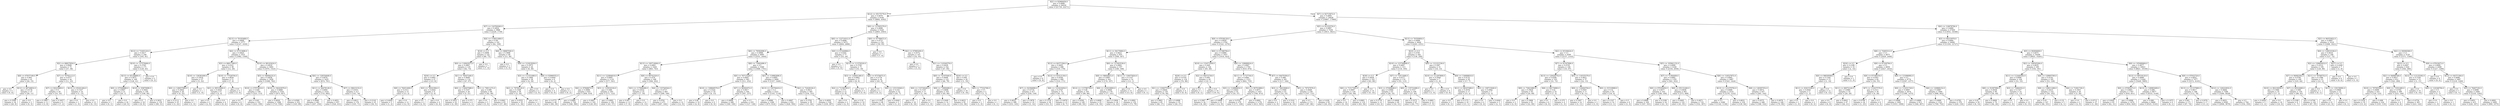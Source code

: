 digraph Tree {
node [shape=box] ;
0 [label="X[2] <= 82969456.0\ngini = 0.4999\nsamples = 44030\nvalue = [21759, 22271]"] ;
1 [label="X[12] <= 95175776.0\ngini = 0.4979\nsamples = 9194\nvalue = [4892, 4302]"] ;
0 -> 1 [labeldistance=2.5, labelangle=45, headlabel="True"] ;
2 [label="X[7] <= 124782040.0\ngini = 0.4924\nsamples = 3968\nvalue = [2229, 1739]"] ;
1 -> 2 ;
3 [label="X[13] <= 70193488.0\ngini = 0.4906\nsamples = 3777\nvalue = [2147, 1630]"] ;
2 -> 3 ;
4 [label="X[12] <= 71645120.0\ngini = 0.4417\nsamples = 246\nvalue = [165, 81]"] ;
3 -> 4 ;
5 [label="X[2] <= 68827856.0\ngini = 0.4999\nsamples = 75\nvalue = [37, 38]"] ;
4 -> 5 ;
6 [label="X[8] <= 67637168.0\ngini = 0.464\nsamples = 41\nvalue = [26, 15]"] ;
5 -> 6 ;
7 [label="gini = 0.0\nsamples = 4\nvalue = [0, 4]"] ;
6 -> 7 ;
8 [label="X[12] <= 68726832.0\ngini = 0.4178\nsamples = 37\nvalue = [26, 11]"] ;
6 -> 8 ;
9 [label="gini = 0.3599\nsamples = 34\nvalue = [26, 8]"] ;
8 -> 9 ;
10 [label="gini = 0.0\nsamples = 3\nvalue = [0, 3]"] ;
8 -> 10 ;
11 [label="X[7] <= 70792112.0\ngini = 0.4377\nsamples = 34\nvalue = [11, 23]"] ;
5 -> 11 ;
12 [label="X[7] <= 64225800.0\ngini = 0.5\nsamples = 20\nvalue = [10, 10]"] ;
11 -> 12 ;
13 [label="gini = 0.3967\nsamples = 11\nvalue = [3, 8]"] ;
12 -> 13 ;
14 [label="gini = 0.3457\nsamples = 9\nvalue = [7, 2]"] ;
12 -> 14 ;
15 [label="X[13] <= 65241264.0\ngini = 0.1327\nsamples = 14\nvalue = [1, 13]"] ;
11 -> 15 ;
16 [label="gini = 0.0\nsamples = 1\nvalue = [1, 0]"] ;
15 -> 16 ;
17 [label="gini = 0.0\nsamples = 13\nvalue = [0, 13]"] ;
15 -> 17 ;
18 [label="X[10] <= 137576464.0\ngini = 0.3765\nsamples = 171\nvalue = [128, 43]"] ;
4 -> 18 ;
19 [label="X[13] <= 65146860.0\ngini = 0.3675\nsamples = 169\nvalue = [128, 41]"] ;
18 -> 19 ;
20 [label="X[0] <= 67046888.0\ngini = 0.0907\nsamples = 21\nvalue = [20, 1]"] ;
19 -> 20 ;
21 [label="gini = 0.0\nsamples = 1\nvalue = [0, 1]"] ;
20 -> 21 ;
22 [label="gini = 0.0\nsamples = 20\nvalue = [20, 0]"] ;
20 -> 22 ;
23 [label="X[10] <= 93870696.0\ngini = 0.3944\nsamples = 148\nvalue = [108, 40]"] ;
19 -> 23 ;
24 [label="gini = 0.5\nsamples = 18\nvalue = [9, 9]"] ;
23 -> 24 ;
25 [label="gini = 0.3632\nsamples = 130\nvalue = [99, 31]"] ;
23 -> 25 ;
26 [label="gini = 0.0\nsamples = 2\nvalue = [0, 2]"] ;
18 -> 26 ;
27 [label="X[4] <= 67313696.0\ngini = 0.4925\nsamples = 3531\nvalue = [1982, 1549]"] ;
3 -> 27 ;
28 [label="X[3] <= 66617360.0\ngini = 0.4321\nsamples = 38\nvalue = [12, 26]"] ;
27 -> 28 ;
29 [label="X[10] <= 136381600.0\ngini = 0.3018\nsamples = 27\nvalue = [5, 22]"] ;
28 -> 29 ;
30 [label="X[0] <= 128057680.0\ngini = 0.2604\nsamples = 26\nvalue = [4, 22]"] ;
29 -> 30 ;
31 [label="gini = 0.2112\nsamples = 25\nvalue = [3, 22]"] ;
30 -> 31 ;
32 [label="gini = 0.0\nsamples = 1\nvalue = [1, 0]"] ;
30 -> 32 ;
33 [label="gini = 0.0\nsamples = 1\nvalue = [1, 0]"] ;
29 -> 33 ;
34 [label="X[10] <= 77528704.0\ngini = 0.4628\nsamples = 11\nvalue = [7, 4]"] ;
28 -> 34 ;
35 [label="X[3] <= 69510960.0\ngini = 0.4444\nsamples = 6\nvalue = [2, 4]"] ;
34 -> 35 ;
36 [label="gini = 0.0\nsamples = 2\nvalue = [2, 0]"] ;
35 -> 36 ;
37 [label="gini = 0.0\nsamples = 4\nvalue = [0, 4]"] ;
35 -> 37 ;
38 [label="gini = 0.0\nsamples = 5\nvalue = [5, 0]"] ;
34 -> 38 ;
39 [label="X[10] <= 99143424.0\ngini = 0.4918\nsamples = 3493\nvalue = [1970, 1523]"] ;
27 -> 39 ;
40 [label="X[5] <= 66094232.0\ngini = 0.4838\nsamples = 1858\nvalue = [1096, 762]"] ;
39 -> 40 ;
41 [label="X[10] <= 67974816.0\ngini = 0.449\nsamples = 338\nvalue = [223, 115]"] ;
40 -> 41 ;
42 [label="gini = 0.0\nsamples = 6\nvalue = [0, 6]"] ;
41 -> 42 ;
43 [label="gini = 0.441\nsamples = 332\nvalue = [223, 109]"] ;
41 -> 43 ;
44 [label="X[10] <= 94243976.0\ngini = 0.4889\nsamples = 1520\nvalue = [873, 647]"] ;
40 -> 44 ;
45 [label="gini = 0.4928\nsamples = 1268\nvalue = [710, 558]"] ;
44 -> 45 ;
46 [label="gini = 0.4569\nsamples = 252\nvalue = [163, 89]"] ;
44 -> 46 ;
47 [label="X[4] <= 128354648.0\ngini = 0.4976\nsamples = 1635\nvalue = [874, 761]"] ;
39 -> 47 ;
48 [label="X[11] <= 84478128.0\ngini = 0.4994\nsamples = 1418\nvalue = [733, 685]"] ;
47 -> 48 ;
49 [label="gini = 0.4948\nsamples = 461\nvalue = [207, 254]"] ;
48 -> 49 ;
50 [label="gini = 0.4951\nsamples = 957\nvalue = [526, 431]"] ;
48 -> 50 ;
51 [label="X[7] <= 88415152.0\ngini = 0.4551\nsamples = 217\nvalue = [141, 76]"] ;
47 -> 51 ;
52 [label="gini = 0.4813\nsamples = 176\nvalue = [105, 71]"] ;
51 -> 52 ;
53 [label="gini = 0.2142\nsamples = 41\nvalue = [36, 5]"] ;
51 -> 53 ;
54 [label="X[4] <= 110821488.0\ngini = 0.49\nsamples = 191\nvalue = [82, 109]"] ;
2 -> 54 ;
55 [label="X[16] <= 0.5\ngini = 0.4996\nsamples = 142\nvalue = [69, 73]"] ;
54 -> 55 ;
56 [label="X[0] <= 118043072.0\ngini = 0.4967\nsamples = 135\nvalue = [62, 73]"] ;
55 -> 56 ;
57 [label="X[30] <= 0.5\ngini = 0.4082\nsamples = 21\nvalue = [15, 6]"] ;
56 -> 57 ;
58 [label="X[9] <= 76451408.0\ngini = 0.2311\nsamples = 15\nvalue = [13, 2]"] ;
57 -> 58 ;
59 [label="gini = 0.4444\nsamples = 3\nvalue = [1, 2]"] ;
58 -> 59 ;
60 [label="gini = 0.0\nsamples = 12\nvalue = [12, 0]"] ;
58 -> 60 ;
61 [label="X[3] <= 78541064.0\ngini = 0.4444\nsamples = 6\nvalue = [2, 4]"] ;
57 -> 61 ;
62 [label="gini = 0.0\nsamples = 2\nvalue = [2, 0]"] ;
61 -> 62 ;
63 [label="gini = 0.0\nsamples = 4\nvalue = [0, 4]"] ;
61 -> 63 ;
64 [label="X[1] <= 76447248.0\ngini = 0.4846\nsamples = 114\nvalue = [47, 67]"] ;
56 -> 64 ;
65 [label="X[0] <= 134047088.0\ngini = 0.3107\nsamples = 26\nvalue = [5, 21]"] ;
64 -> 65 ;
66 [label="gini = 0.1653\nsamples = 22\nvalue = [2, 20]"] ;
65 -> 66 ;
67 [label="gini = 0.375\nsamples = 4\nvalue = [3, 1]"] ;
65 -> 67 ;
68 [label="X[1] <= 76911272.0\ngini = 0.499\nsamples = 88\nvalue = [42, 46]"] ;
64 -> 68 ;
69 [label="gini = 0.0\nsamples = 5\nvalue = [5, 0]"] ;
68 -> 69 ;
70 [label="gini = 0.4941\nsamples = 83\nvalue = [37, 46]"] ;
68 -> 70 ;
71 [label="gini = 0.0\nsamples = 7\nvalue = [7, 0]"] ;
55 -> 71 ;
72 [label="X[8] <= 68687040.0\ngini = 0.3898\nsamples = 49\nvalue = [13, 36]"] ;
54 -> 72 ;
73 [label="gini = 0.0\nsamples = 5\nvalue = [5, 0]"] ;
72 -> 73 ;
74 [label="X[6] <= 121823936.0\ngini = 0.2975\nsamples = 44\nvalue = [8, 36]"] ;
72 -> 74 ;
75 [label="X[5] <= 111551680.0\ngini = 0.1884\nsamples = 38\nvalue = [4, 34]"] ;
74 -> 75 ;
76 [label="X[2] <= 78794120.0\ngini = 0.1049\nsamples = 36\nvalue = [2, 34]"] ;
75 -> 76 ;
77 [label="gini = 0.0555\nsamples = 35\nvalue = [1, 34]"] ;
76 -> 77 ;
78 [label="gini = 0.0\nsamples = 1\nvalue = [1, 0]"] ;
76 -> 78 ;
79 [label="gini = 0.0\nsamples = 2\nvalue = [2, 0]"] ;
75 -> 79 ;
80 [label="X[8] <= 83969352.0\ngini = 0.4444\nsamples = 6\nvalue = [4, 2]"] ;
74 -> 80 ;
81 [label="gini = 0.0\nsamples = 4\nvalue = [4, 0]"] ;
80 -> 81 ;
82 [label="gini = 0.0\nsamples = 2\nvalue = [0, 2]"] ;
80 -> 82 ;
83 [label="X[6] <= 127005376.0\ngini = 0.4998\nsamples = 5226\nvalue = [2663, 2563]"] ;
1 -> 83 ;
84 [label="X[6] <= 122719312.0\ngini = 0.4996\nsamples = 5072\nvalue = [2604, 2468]"] ;
83 -> 84 ;
85 [label="X[0] <= 76582696.0\ngini = 0.4998\nsamples = 4995\nvalue = [2551, 2444]"] ;
84 -> 85 ;
86 [label="X[13] <= 100714064.0\ngini = 0.4963\nsamples = 1626\nvalue = [883, 743]"] ;
85 -> 86 ;
87 [label="X[11] <= 122894616.0\ngini = 0.4995\nsamples = 1118\nvalue = [577, 541]"] ;
86 -> 87 ;
88 [label="X[4] <= 87848672.0\ngini = 0.4999\nsamples = 825\nvalue = [406, 419]"] ;
87 -> 88 ;
89 [label="gini = 0.4775\nsamples = 99\nvalue = [60, 39]"] ;
88 -> 89 ;
90 [label="gini = 0.4989\nsamples = 726\nvalue = [346, 380]"] ;
88 -> 90 ;
91 [label="X[3] <= 125916104.0\ngini = 0.486\nsamples = 293\nvalue = [171, 122]"] ;
87 -> 91 ;
92 [label="gini = 0.4467\nsamples = 193\nvalue = [128, 65]"] ;
91 -> 92 ;
93 [label="gini = 0.4902\nsamples = 100\nvalue = [43, 57]"] ;
91 -> 93 ;
94 [label="X[9] <= 68742320.0\ngini = 0.479\nsamples = 508\nvalue = [306, 202]"] ;
86 -> 94 ;
95 [label="X[3] <= 117908288.0\ngini = 0.4032\nsamples = 25\nvalue = [7, 18]"] ;
94 -> 95 ;
96 [label="gini = 0.497\nsamples = 13\nvalue = [7, 6]"] ;
95 -> 96 ;
97 [label="gini = 0.0\nsamples = 12\nvalue = [0, 12]"] ;
95 -> 97 ;
98 [label="X[4] <= 133744544.0\ngini = 0.4717\nsamples = 483\nvalue = [299, 184]"] ;
94 -> 98 ;
99 [label="gini = 0.4761\nsamples = 471\nvalue = [287, 184]"] ;
98 -> 99 ;
100 [label="gini = 0.0\nsamples = 12\nvalue = [12, 0]"] ;
98 -> 100 ;
101 [label="X[8] <= 73942496.0\ngini = 0.5\nsamples = 3369\nvalue = [1668, 1701]"] ;
85 -> 101 ;
102 [label="X[0] <= 76713328.0\ngini = 0.4945\nsamples = 563\nvalue = [311, 252]"] ;
101 -> 102 ;
103 [label="X[10] <= 108849576.0\ngini = 0.3324\nsamples = 19\nvalue = [4, 15]"] ;
102 -> 103 ;
104 [label="gini = 0.48\nsamples = 10\nvalue = [4, 6]"] ;
103 -> 104 ;
105 [label="gini = 0.0\nsamples = 9\nvalue = [0, 9]"] ;
103 -> 105 ;
106 [label="X[7] <= 88362072.0\ngini = 0.4917\nsamples = 544\nvalue = [307, 237]"] ;
102 -> 106 ;
107 [label="gini = 0.4698\nsamples = 289\nvalue = [180, 109]"] ;
106 -> 107 ;
108 [label="gini = 0.5\nsamples = 255\nvalue = [127, 128]"] ;
106 -> 108 ;
109 [label="X[3] <= 119982696.0\ngini = 0.4995\nsamples = 2806\nvalue = [1357, 1449]"] ;
101 -> 109 ;
110 [label="X[13] <= 100794432.0\ngini = 0.5\nsamples = 2221\nvalue = [1103, 1118]"] ;
109 -> 110 ;
111 [label="gini = 0.4989\nsamples = 1289\nvalue = [675, 614]"] ;
110 -> 111 ;
112 [label="gini = 0.4967\nsamples = 932\nvalue = [428, 504]"] ;
110 -> 112 ;
113 [label="X[2] <= 72428104.0\ngini = 0.4913\nsamples = 585\nvalue = [254, 331]"] ;
109 -> 113 ;
114 [label="gini = 0.3792\nsamples = 59\nvalue = [15, 44]"] ;
113 -> 114 ;
115 [label="gini = 0.4958\nsamples = 526\nvalue = [239, 287]"] ;
113 -> 115 ;
116 [label="X[0] <= 67244968.0\ngini = 0.4291\nsamples = 77\nvalue = [53, 24]"] ;
84 -> 116 ;
117 [label="gini = 0.0\nsamples = 6\nvalue = [0, 6]"] ;
116 -> 117 ;
118 [label="X[13] <= 111576520.0\ngini = 0.3785\nsamples = 71\nvalue = [53, 18]"] ;
116 -> 118 ;
119 [label="X[3] <= 129401360.0\ngini = 0.4983\nsamples = 17\nvalue = [8, 9]"] ;
118 -> 119 ;
120 [label="X[2] <= 71336760.0\ngini = 0.375\nsamples = 12\nvalue = [3, 9]"] ;
119 -> 120 ;
121 [label="gini = 0.0\nsamples = 2\nvalue = [2, 0]"] ;
120 -> 121 ;
122 [label="gini = 0.18\nsamples = 10\nvalue = [1, 9]"] ;
120 -> 122 ;
123 [label="gini = 0.0\nsamples = 5\nvalue = [5, 0]"] ;
119 -> 123 ;
124 [label="X[8] <= 67376072.0\ngini = 0.2778\nsamples = 54\nvalue = [45, 9]"] ;
118 -> 124 ;
125 [label="gini = 0.0\nsamples = 2\nvalue = [0, 2]"] ;
124 -> 125 ;
126 [label="X[0] <= 125153040.0\ngini = 0.233\nsamples = 52\nvalue = [45, 7]"] ;
124 -> 126 ;
127 [label="gini = 0.1833\nsamples = 49\nvalue = [44, 5]"] ;
126 -> 127 ;
128 [label="gini = 0.4444\nsamples = 3\nvalue = [1, 2]"] ;
126 -> 128 ;
129 [label="X[9] <= 67789072.0\ngini = 0.4727\nsamples = 154\nvalue = [59, 95]"] ;
83 -> 129 ;
130 [label="gini = 0.0\nsamples = 7\nvalue = [7, 0]"] ;
129 -> 130 ;
131 [label="X[2] <= 67985200.0\ngini = 0.4572\nsamples = 147\nvalue = [52, 95]"] ;
129 -> 131 ;
132 [label="gini = 0.0\nsamples = 5\nvalue = [5, 0]"] ;
131 -> 132 ;
133 [label="X[1] <= 114344576.0\ngini = 0.4429\nsamples = 142\nvalue = [47, 95]"] ;
131 -> 133 ;
134 [label="X[9] <= 72197040.0\ngini = 0.4698\nsamples = 122\nvalue = [46, 76]"] ;
133 -> 134 ;
135 [label="X[0] <= 133726240.0\ngini = 0.1107\nsamples = 17\nvalue = [1, 16]"] ;
134 -> 135 ;
136 [label="gini = 0.0\nsamples = 16\nvalue = [0, 16]"] ;
135 -> 136 ;
137 [label="gini = 0.0\nsamples = 1\nvalue = [1, 0]"] ;
135 -> 137 ;
138 [label="X[9] <= 75900496.0\ngini = 0.4898\nsamples = 105\nvalue = [45, 60]"] ;
134 -> 138 ;
139 [label="gini = 0.2449\nsamples = 14\nvalue = [12, 2]"] ;
138 -> 139 ;
140 [label="gini = 0.4623\nsamples = 91\nvalue = [33, 58]"] ;
138 -> 140 ;
141 [label="X[20] <= 0.5\ngini = 0.095\nsamples = 20\nvalue = [1, 19]"] ;
133 -> 141 ;
142 [label="gini = 0.0\nsamples = 18\nvalue = [0, 18]"] ;
141 -> 142 ;
143 [label="X[0] <= 77532768.0\ngini = 0.5\nsamples = 2\nvalue = [1, 1]"] ;
141 -> 143 ;
144 [label="gini = 0.0\nsamples = 1\nvalue = [1, 0]"] ;
143 -> 144 ;
145 [label="gini = 0.0\nsamples = 1\nvalue = [0, 1]"] ;
143 -> 145 ;
146 [label="X[7] <= 82715872.0\ngini = 0.4995\nsamples = 34836\nvalue = [16867, 17969]"] ;
0 -> 146 [labeldistance=2.5, labelangle=-45, headlabel="False"] ;
147 [label="X[5] <= 91232576.0\ngini = 0.4997\nsamples = 7436\nvalue = [3815, 3621]"] ;
146 -> 147 ;
148 [label="X[9] <= 87038128.0\ngini = 0.4959\nsamples = 2792\nvalue = [1522, 1270]"] ;
147 -> 148 ;
149 [label="X[11] <= 84170864.0\ngini = 0.4823\nsamples = 855\nvalue = [508, 347]"] ;
148 -> 149 ;
150 [label="X[12] <= 64371564.0\ngini = 0.4605\nsamples = 498\nvalue = [319, 179]"] ;
149 -> 150 ;
151 [label="gini = 0.0\nsamples = 8\nvalue = [0, 8]"] ;
150 -> 151 ;
152 [label="X[12] <= 91012136.0\ngini = 0.4544\nsamples = 490\nvalue = [319, 171]"] ;
150 -> 152 ;
153 [label="X[7] <= 82394896.0\ngini = 0.4718\nsamples = 417\nvalue = [258, 159]"] ;
152 -> 153 ;
154 [label="gini = 0.4632\nsamples = 398\nvalue = [253, 145]"] ;
153 -> 154 ;
155 [label="gini = 0.3878\nsamples = 19\nvalue = [5, 14]"] ;
153 -> 155 ;
156 [label="X[6] <= 121023456.0\ngini = 0.2747\nsamples = 73\nvalue = [61, 12]"] ;
152 -> 156 ;
157 [label="gini = 0.1576\nsamples = 58\nvalue = [53, 5]"] ;
156 -> 157 ;
158 [label="gini = 0.4978\nsamples = 15\nvalue = [8, 7]"] ;
156 -> 158 ;
159 [label="X[6] <= 127403536.0\ngini = 0.4983\nsamples = 357\nvalue = [189, 168]"] ;
149 -> 159 ;
160 [label="X[8] <= 98640872.0\ngini = 0.4997\nsamples = 343\nvalue = [176, 167]"] ;
159 -> 160 ;
161 [label="X[12] <= 115786728.0\ngini = 0.48\nsamples = 165\nvalue = [99, 66]"] ;
160 -> 161 ;
162 [label="gini = 0.4592\nsamples = 140\nvalue = [90, 50]"] ;
161 -> 162 ;
163 [label="gini = 0.4608\nsamples = 25\nvalue = [9, 16]"] ;
161 -> 163 ;
164 [label="X[8] <= 103416800.0\ngini = 0.4909\nsamples = 178\nvalue = [77, 101]"] ;
160 -> 164 ;
165 [label="gini = 0.2604\nsamples = 26\nvalue = [4, 22]"] ;
164 -> 165 ;
166 [label="gini = 0.4992\nsamples = 152\nvalue = [73, 79]"] ;
164 -> 166 ;
167 [label="X[11] <= 130075824.0\ngini = 0.1327\nsamples = 14\nvalue = [13, 1]"] ;
159 -> 167 ;
168 [label="gini = 0.0\nsamples = 13\nvalue = [13, 0]"] ;
167 -> 168 ;
169 [label="gini = 0.0\nsamples = 1\nvalue = [0, 1]"] ;
167 -> 169 ;
170 [label="X[0] <= 67386784.0\ngini = 0.4989\nsamples = 1937\nvalue = [1014, 923]"] ;
148 -> 170 ;
171 [label="X[10] <= 133471456.0\ngini = 0.449\nsamples = 144\nvalue = [95, 49]"] ;
170 -> 171 ;
172 [label="X[29] <= 0.5\ngini = 0.4745\nsamples = 124\nvalue = [76, 48]"] ;
171 -> 172 ;
173 [label="X[1] <= 119407536.0\ngini = 0.4644\nsamples = 120\nvalue = [76, 44]"] ;
172 -> 173 ;
174 [label="gini = 0.3863\nsamples = 65\nvalue = [48, 17]"] ;
173 -> 174 ;
175 [label="gini = 0.4998\nsamples = 55\nvalue = [28, 27]"] ;
173 -> 175 ;
176 [label="gini = 0.0\nsamples = 4\nvalue = [0, 4]"] ;
172 -> 176 ;
177 [label="X[2] <= 84472736.0\ngini = 0.095\nsamples = 20\nvalue = [19, 1]"] ;
171 -> 177 ;
178 [label="gini = 0.0\nsamples = 1\nvalue = [0, 1]"] ;
177 -> 178 ;
179 [label="gini = 0.0\nsamples = 19\nvalue = [19, 0]"] ;
177 -> 179 ;
180 [label="X[8] <= 128689024.0\ngini = 0.4997\nsamples = 1793\nvalue = [919, 874]"] ;
170 -> 180 ;
181 [label="X[11] <= 71727744.0\ngini = 0.4981\nsamples = 1512\nvalue = [802, 710]"] ;
180 -> 181 ;
182 [label="X[3] <= 114886832.0\ngini = 0.4403\nsamples = 55\nvalue = [18, 37]"] ;
181 -> 182 ;
183 [label="gini = 0.2907\nsamples = 34\nvalue = [6, 28]"] ;
182 -> 183 ;
184 [label="gini = 0.4898\nsamples = 21\nvalue = [12, 9]"] ;
182 -> 184 ;
185 [label="X[1] <= 90701888.0\ngini = 0.4971\nsamples = 1457\nvalue = [784, 673]"] ;
181 -> 185 ;
186 [label="gini = 0.4745\nsamples = 279\nvalue = [171, 108]"] ;
185 -> 186 ;
187 [label="gini = 0.4992\nsamples = 1178\nvalue = [613, 565]"] ;
185 -> 187 ;
188 [label="X[7] <= 64470304.0\ngini = 0.486\nsamples = 281\nvalue = [117, 164]"] ;
180 -> 188 ;
189 [label="X[3] <= 78433848.0\ngini = 0.3569\nsamples = 43\nvalue = [10, 33]"] ;
188 -> 189 ;
190 [label="gini = 0.0\nsamples = 2\nvalue = [2, 0]"] ;
189 -> 190 ;
191 [label="gini = 0.3141\nsamples = 41\nvalue = [8, 33]"] ;
189 -> 191 ;
192 [label="X[5] <= 79747976.0\ngini = 0.4949\nsamples = 238\nvalue = [107, 131]"] ;
188 -> 192 ;
193 [label="gini = 0.5\nsamples = 173\nvalue = [87, 86]"] ;
192 -> 193 ;
194 [label="gini = 0.426\nsamples = 65\nvalue = [20, 45]"] ;
192 -> 194 ;
195 [label="X[13] <= 70350904.0\ngini = 0.4999\nsamples = 4644\nvalue = [2293, 2351]"] ;
147 -> 195 ;
196 [label="X[23] <= 0.5\ngini = 0.4781\nsamples = 344\nvalue = [136, 208]"] ;
195 -> 196 ;
197 [label="X[10] <= 123749808.0\ngini = 0.4697\nsamples = 313\nvalue = [118, 195]"] ;
196 -> 197 ;
198 [label="X[30] <= 0.5\ngini = 0.4929\nsamples = 143\nvalue = [63, 80]"] ;
197 -> 198 ;
199 [label="X[0] <= 71517392.0\ngini = 0.4997\nsamples = 129\nvalue = [63, 66]"] ;
198 -> 199 ;
200 [label="gini = 0.0\nsamples = 10\nvalue = [0, 10]"] ;
199 -> 200 ;
201 [label="gini = 0.4983\nsamples = 119\nvalue = [63, 56]"] ;
199 -> 201 ;
202 [label="gini = 0.0\nsamples = 14\nvalue = [0, 14]"] ;
198 -> 202 ;
203 [label="X[7] <= 71611008.0\ngini = 0.4377\nsamples = 170\nvalue = [55, 115]"] ;
197 -> 203 ;
204 [label="X[3] <= 97469848.0\ngini = 0.4966\nsamples = 61\nvalue = [28, 33]"] ;
203 -> 204 ;
205 [label="gini = 0.2778\nsamples = 12\nvalue = [10, 2]"] ;
204 -> 205 ;
206 [label="gini = 0.4648\nsamples = 49\nvalue = [18, 31]"] ;
204 -> 206 ;
207 [label="X[9] <= 135731696.0\ngini = 0.3727\nsamples = 109\nvalue = [27, 82]"] ;
203 -> 207 ;
208 [label="gini = 0.3273\nsamples = 97\nvalue = [20, 77]"] ;
207 -> 208 ;
209 [label="gini = 0.4861\nsamples = 12\nvalue = [7, 5]"] ;
207 -> 209 ;
210 [label="X[9] <= 121221536.0\ngini = 0.487\nsamples = 31\nvalue = [18, 13]"] ;
196 -> 210 ;
211 [label="X[10] <= 111287808.0\ngini = 0.2449\nsamples = 7\nvalue = [1, 6]"] ;
210 -> 211 ;
212 [label="gini = 0.0\nsamples = 1\nvalue = [1, 0]"] ;
211 -> 212 ;
213 [label="gini = 0.0\nsamples = 6\nvalue = [0, 6]"] ;
211 -> 213 ;
214 [label="X[9] <= 134688816.0\ngini = 0.4132\nsamples = 24\nvalue = [17, 7]"] ;
210 -> 214 ;
215 [label="X[11] <= 88167488.0\ngini = 0.2076\nsamples = 17\nvalue = [15, 2]"] ;
214 -> 215 ;
216 [label="gini = 0.0\nsamples = 1\nvalue = [0, 1]"] ;
215 -> 216 ;
217 [label="gini = 0.1172\nsamples = 16\nvalue = [15, 1]"] ;
215 -> 217 ;
218 [label="X[2] <= 109715040.0\ngini = 0.4082\nsamples = 7\nvalue = [2, 5]"] ;
214 -> 218 ;
219 [label="gini = 0.0\nsamples = 4\nvalue = [0, 4]"] ;
218 -> 219 ;
220 [label="gini = 0.4444\nsamples = 3\nvalue = [2, 1]"] ;
218 -> 220 ;
221 [label="X[2] <= 83106424.0\ngini = 0.5\nsamples = 4300\nvalue = [2157, 2143]"] ;
195 -> 221 ;
222 [label="X[7] <= 81547696.0\ngini = 0.4705\nsamples = 140\nvalue = [53, 87]"] ;
221 -> 222 ;
223 [label="X[13] <= 120428752.0\ngini = 0.4208\nsamples = 103\nvalue = [31, 72]"] ;
222 -> 223 ;
224 [label="X[9] <= 73621880.0\ngini = 0.3829\nsamples = 93\nvalue = [24, 69]"] ;
223 -> 224 ;
225 [label="gini = 0.0\nsamples = 2\nvalue = [2, 0]"] ;
224 -> 225 ;
226 [label="gini = 0.3666\nsamples = 91\nvalue = [22, 69]"] ;
224 -> 226 ;
227 [label="X[8] <= 86174960.0\ngini = 0.42\nsamples = 10\nvalue = [7, 3]"] ;
223 -> 227 ;
228 [label="gini = 0.0\nsamples = 6\nvalue = [6, 0]"] ;
227 -> 228 ;
229 [label="gini = 0.375\nsamples = 4\nvalue = [1, 3]"] ;
227 -> 229 ;
230 [label="X[5] <= 116335376.0\ngini = 0.4821\nsamples = 37\nvalue = [22, 15]"] ;
222 -> 230 ;
231 [label="X[9] <= 124404704.0\ngini = 0.4567\nsamples = 17\nvalue = [6, 11]"] ;
230 -> 231 ;
232 [label="gini = 0.3367\nsamples = 14\nvalue = [3, 11]"] ;
231 -> 232 ;
233 [label="gini = 0.0\nsamples = 3\nvalue = [3, 0]"] ;
231 -> 233 ;
234 [label="X[0] <= 91519968.0\ngini = 0.32\nsamples = 20\nvalue = [16, 4]"] ;
230 -> 234 ;
235 [label="gini = 0.1327\nsamples = 14\nvalue = [13, 1]"] ;
234 -> 235 ;
236 [label="gini = 0.5\nsamples = 6\nvalue = [3, 3]"] ;
234 -> 236 ;
237 [label="X[5] <= 105841152.0\ngini = 0.4999\nsamples = 4160\nvalue = [2104, 2056]"] ;
221 -> 237 ;
238 [label="X[7] <= 71364408.0\ngini = 0.4982\nsamples = 1193\nvalue = [561, 632]"] ;
237 -> 238 ;
239 [label="X[0] <= 87630456.0\ngini = 0.4977\nsamples = 352\nvalue = [188, 164]"] ;
238 -> 239 ;
240 [label="gini = 0.4998\nsamples = 328\nvalue = [167, 161]"] ;
239 -> 240 ;
241 [label="gini = 0.2188\nsamples = 24\nvalue = [21, 3]"] ;
239 -> 241 ;
242 [label="X[8] <= 85131448.0\ngini = 0.4936\nsamples = 841\nvalue = [373, 468]"] ;
238 -> 242 ;
243 [label="gini = 0.4463\nsamples = 122\nvalue = [41, 81]"] ;
242 -> 243 ;
244 [label="gini = 0.4971\nsamples = 719\nvalue = [332, 387]"] ;
242 -> 244 ;
245 [label="X[8] <= 116527872.0\ngini = 0.4992\nsamples = 2967\nvalue = [1543, 1424]"] ;
237 -> 245 ;
246 [label="X[13] <= 121479792.0\ngini = 0.4998\nsamples = 2510\nvalue = [1278, 1232]"] ;
245 -> 246 ;
247 [label="gini = 0.5\nsamples = 2280\nvalue = [1142, 1138]"] ;
246 -> 247 ;
248 [label="gini = 0.4833\nsamples = 230\nvalue = [136, 94]"] ;
246 -> 248 ;
249 [label="X[8] <= 128387552.0\ngini = 0.4872\nsamples = 457\nvalue = [265, 192]"] ;
245 -> 249 ;
250 [label="gini = 0.4575\nsamples = 288\nvalue = [186, 102]"] ;
249 -> 250 ;
251 [label="gini = 0.4979\nsamples = 169\nvalue = [79, 90]"] ;
249 -> 251 ;
252 [label="X[4] <= 116678784.0\ngini = 0.4989\nsamples = 27400\nvalue = [13052, 14348]"] ;
146 -> 252 ;
253 [label="X[5] <= 80233976.0\ngini = 0.4984\nsamples = 24081\nvalue = [11354, 12727]"] ;
252 -> 253 ;
254 [label="X[8] <= 74465312.0\ngini = 0.5\nsamples = 4875\nvalue = [2429, 2446]"] ;
253 -> 254 ;
255 [label="X[30] <= 0.5\ngini = 0.2188\nsamples = 16\nvalue = [2, 14]"] ;
254 -> 255 ;
256 [label="X[0] <= 96839568.0\ngini = 0.1244\nsamples = 15\nvalue = [1, 14]"] ;
255 -> 256 ;
257 [label="X[11] <= 83415168.0\ngini = 0.4444\nsamples = 3\nvalue = [1, 2]"] ;
256 -> 257 ;
258 [label="gini = 0.0\nsamples = 1\nvalue = [1, 0]"] ;
257 -> 258 ;
259 [label="gini = 0.0\nsamples = 2\nvalue = [0, 2]"] ;
257 -> 259 ;
260 [label="gini = 0.0\nsamples = 12\nvalue = [0, 12]"] ;
256 -> 260 ;
261 [label="gini = 0.0\nsamples = 1\nvalue = [1, 0]"] ;
255 -> 261 ;
262 [label="X[9] <= 67326784.0\ngini = 0.5\nsamples = 4859\nvalue = [2427, 2432]"] ;
254 -> 262 ;
263 [label="X[9] <= 67196576.0\ngini = 0.4567\nsamples = 85\nvalue = [30, 55]"] ;
262 -> 263 ;
264 [label="X[11] <= 66072144.0\ngini = 0.4985\nsamples = 55\nvalue = [26, 29]"] ;
263 -> 264 ;
265 [label="gini = 0.0\nsamples = 8\nvalue = [0, 8]"] ;
264 -> 265 ;
266 [label="gini = 0.4943\nsamples = 47\nvalue = [26, 21]"] ;
264 -> 266 ;
267 [label="X[7] <= 131637576.0\ngini = 0.2311\nsamples = 30\nvalue = [4, 26]"] ;
263 -> 267 ;
268 [label="gini = 0.0799\nsamples = 24\nvalue = [1, 23]"] ;
267 -> 268 ;
269 [label="gini = 0.5\nsamples = 6\nvalue = [3, 3]"] ;
267 -> 269 ;
270 [label="X[0] <= 121896992.0\ngini = 0.5\nsamples = 4774\nvalue = [2397, 2377]"] ;
262 -> 270 ;
271 [label="X[0] <= 113251728.0\ngini = 0.4997\nsamples = 2874\nvalue = [1399, 1475]"] ;
270 -> 271 ;
272 [label="gini = 0.4998\nsamples = 2061\nvalue = [1053, 1008]"] ;
271 -> 272 ;
273 [label="gini = 0.4889\nsamples = 813\nvalue = [346, 467]"] ;
271 -> 273 ;
274 [label="X[6] <= 120868152.0\ngini = 0.4987\nsamples = 1900\nvalue = [998, 902]"] ;
270 -> 274 ;
275 [label="gini = 0.4999\nsamples = 1521\nvalue = [769, 752]"] ;
274 -> 275 ;
276 [label="gini = 0.4783\nsamples = 379\nvalue = [229, 150]"] ;
274 -> 276 ;
277 [label="X[5] <= 80494608.0\ngini = 0.4975\nsamples = 19206\nvalue = [8925, 10281]"] ;
253 -> 277 ;
278 [label="X[2] <= 109545264.0\ngini = 0.4635\nsamples = 285\nvalue = [104, 181]"] ;
277 -> 278 ;
279 [label="X[11] <= 112440592.0\ngini = 0.4998\nsamples = 104\nvalue = [51, 53]"] ;
278 -> 279 ;
280 [label="X[8] <= 91097984.0\ngini = 0.4938\nsamples = 90\nvalue = [50, 40]"] ;
279 -> 280 ;
281 [label="gini = 0.42\nsamples = 20\nvalue = [6, 14]"] ;
280 -> 281 ;
282 [label="gini = 0.4669\nsamples = 70\nvalue = [44, 26]"] ;
280 -> 282 ;
283 [label="X[3] <= 75464352.0\ngini = 0.1327\nsamples = 14\nvalue = [1, 13]"] ;
279 -> 283 ;
284 [label="gini = 0.0\nsamples = 1\nvalue = [1, 0]"] ;
283 -> 284 ;
285 [label="gini = 0.0\nsamples = 13\nvalue = [0, 13]"] ;
283 -> 285 ;
286 [label="X[8] <= 129865760.0\ngini = 0.4142\nsamples = 181\nvalue = [53, 128]"] ;
278 -> 286 ;
287 [label="X[8] <= 129611288.0\ngini = 0.4415\nsamples = 152\nvalue = [50, 102]"] ;
286 -> 287 ;
288 [label="gini = 0.43\nsamples = 147\nvalue = [46, 101]"] ;
287 -> 288 ;
289 [label="gini = 0.32\nsamples = 5\nvalue = [4, 1]"] ;
287 -> 289 ;
290 [label="X[4] <= 71061736.0\ngini = 0.1855\nsamples = 29\nvalue = [3, 26]"] ;
286 -> 290 ;
291 [label="gini = 0.0\nsamples = 2\nvalue = [2, 0]"] ;
290 -> 291 ;
292 [label="gini = 0.0713\nsamples = 27\nvalue = [1, 26]"] ;
290 -> 292 ;
293 [label="X[6] <= 105468464.0\ngini = 0.4977\nsamples = 18921\nvalue = [8821, 10100]"] ;
277 -> 293 ;
294 [label="X[12] <= 89518120.0\ngini = 0.4989\nsamples = 11444\nvalue = [5449, 5995]"] ;
293 -> 294 ;
295 [label="X[0] <= 87065472.0\ngini = 0.4993\nsamples = 1767\nvalue = [916, 851]"] ;
294 -> 295 ;
296 [label="gini = 0.4444\nsamples = 93\nvalue = [62, 31]"] ;
295 -> 296 ;
297 [label="gini = 0.4998\nsamples = 1674\nvalue = [854, 820]"] ;
295 -> 297 ;
298 [label="X[13] <= 126983408.0\ngini = 0.498\nsamples = 9677\nvalue = [4533, 5144]"] ;
294 -> 298 ;
299 [label="gini = 0.498\nsamples = 9668\nvalue = [4525, 5143]"] ;
298 -> 299 ;
300 [label="gini = 0.1975\nsamples = 9\nvalue = [8, 1]"] ;
298 -> 300 ;
301 [label="X[9] <= 67932720.0\ngini = 0.4952\nsamples = 7477\nvalue = [3372, 4105]"] ;
293 -> 301 ;
302 [label="X[13] <= 131337880.0\ngini = 0.4817\nsamples = 188\nvalue = [112, 76]"] ;
301 -> 302 ;
303 [label="gini = 0.491\nsamples = 171\nvalue = [97, 74]"] ;
302 -> 303 ;
304 [label="gini = 0.2076\nsamples = 17\nvalue = [15, 2]"] ;
302 -> 304 ;
305 [label="X[12] <= 126222832.0\ngini = 0.4944\nsamples = 7289\nvalue = [3260, 4029]"] ;
301 -> 305 ;
306 [label="gini = 0.4931\nsamples = 6585\nvalue = [2906, 3679]"] ;
305 -> 306 ;
307 [label="gini = 0.5\nsamples = 704\nvalue = [354, 350]"] ;
305 -> 307 ;
308 [label="X[3] <= 99353952.0\ngini = 0.4997\nsamples = 3319\nvalue = [1698, 1621]"] ;
252 -> 308 ;
309 [label="X[0] <= 129010184.0\ngini = 0.4618\nsamples = 199\nvalue = [127, 72]"] ;
308 -> 309 ;
310 [label="X[2] <= 129663632.0\ngini = 0.4512\nsamples = 192\nvalue = [126, 66]"] ;
309 -> 310 ;
311 [label="X[7] <= 90083392.0\ngini = 0.4706\nsamples = 169\nvalue = [105, 64]"] ;
310 -> 311 ;
312 [label="X[10] <= 80219456.0\ngini = 0.1884\nsamples = 19\nvalue = [17, 2]"] ;
311 -> 312 ;
313 [label="gini = 0.4444\nsamples = 3\nvalue = [1, 2]"] ;
312 -> 313 ;
314 [label="gini = 0.0\nsamples = 16\nvalue = [16, 0]"] ;
312 -> 314 ;
315 [label="X[7] <= 90522680.0\ngini = 0.485\nsamples = 150\nvalue = [88, 62]"] ;
311 -> 315 ;
316 [label="gini = 0.2188\nsamples = 8\nvalue = [1, 7]"] ;
315 -> 316 ;
317 [label="gini = 0.4746\nsamples = 142\nvalue = [87, 55]"] ;
315 -> 317 ;
318 [label="X[11] <= 76768752.0\ngini = 0.1588\nsamples = 23\nvalue = [21, 2]"] ;
310 -> 318 ;
319 [label="gini = 0.0\nsamples = 1\nvalue = [0, 1]"] ;
318 -> 319 ;
320 [label="X[11] <= 130156992.0\ngini = 0.0868\nsamples = 22\nvalue = [21, 1]"] ;
318 -> 320 ;
321 [label="gini = 0.0\nsamples = 21\nvalue = [21, 0]"] ;
320 -> 321 ;
322 [label="gini = 0.0\nsamples = 1\nvalue = [0, 1]"] ;
320 -> 322 ;
323 [label="X[27] <= 0.5\ngini = 0.2449\nsamples = 7\nvalue = [1, 6]"] ;
309 -> 323 ;
324 [label="gini = 0.0\nsamples = 6\nvalue = [0, 6]"] ;
323 -> 324 ;
325 [label="gini = 0.0\nsamples = 1\nvalue = [1, 0]"] ;
323 -> 325 ;
326 [label="X[2] <= 94006368.0\ngini = 0.5\nsamples = 3120\nvalue = [1571, 1549]"] ;
308 -> 326 ;
327 [label="X[23] <= 0.5\ngini = 0.4947\nsamples = 624\nvalue = [344, 280]"] ;
326 -> 327 ;
328 [label="X[2] <= 84688768.0\ngini = 0.4927\nsamples = 612\nvalue = [343, 269]"] ;
327 -> 328 ;
329 [label="X[10] <= 79790528.0\ngini = 0.4999\nsamples = 243\nvalue = [120, 123]"] ;
328 -> 329 ;
330 [label="gini = 0.3324\nsamples = 19\nvalue = [15, 4]"] ;
329 -> 330 ;
331 [label="gini = 0.498\nsamples = 224\nvalue = [105, 119]"] ;
329 -> 331 ;
332 [label="X[9] <= 71931480.0\ngini = 0.4782\nsamples = 369\nvalue = [223, 146]"] ;
328 -> 332 ;
333 [label="gini = 0.0\nsamples = 4\nvalue = [0, 4]"] ;
332 -> 333 ;
334 [label="gini = 0.4754\nsamples = 365\nvalue = [223, 142]"] ;
332 -> 334 ;
335 [label="X[12] <= 112135392.0\ngini = 0.1528\nsamples = 12\nvalue = [1, 11]"] ;
327 -> 335 ;
336 [label="gini = 0.0\nsamples = 10\nvalue = [0, 10]"] ;
335 -> 336 ;
337 [label="X[4] <= 124346784.0\ngini = 0.5\nsamples = 2\nvalue = [1, 1]"] ;
335 -> 337 ;
338 [label="gini = 0.0\nsamples = 1\nvalue = [1, 0]"] ;
337 -> 338 ;
339 [label="gini = 0.0\nsamples = 1\nvalue = [0, 1]"] ;
337 -> 339 ;
340 [label="X[9] <= 67819472.0\ngini = 0.4999\nsamples = 2496\nvalue = [1227, 1269]"] ;
326 -> 340 ;
341 [label="gini = 0.0\nsamples = 9\nvalue = [9, 0]"] ;
340 -> 341 ;
342 [label="X[12] <= 64371564.0\ngini = 0.4998\nsamples = 2487\nvalue = [1218, 1269]"] ;
340 -> 342 ;
343 [label="gini = 0.0\nsamples = 7\nvalue = [0, 7]"] ;
342 -> 343 ;
344 [label="X[5] <= 76407192.0\ngini = 0.4998\nsamples = 2480\nvalue = [1218, 1262]"] ;
342 -> 344 ;
345 [label="gini = 0.4951\nsamples = 415\nvalue = [228, 187]"] ;
344 -> 345 ;
346 [label="gini = 0.4992\nsamples = 2065\nvalue = [990, 1075]"] ;
344 -> 346 ;
}
